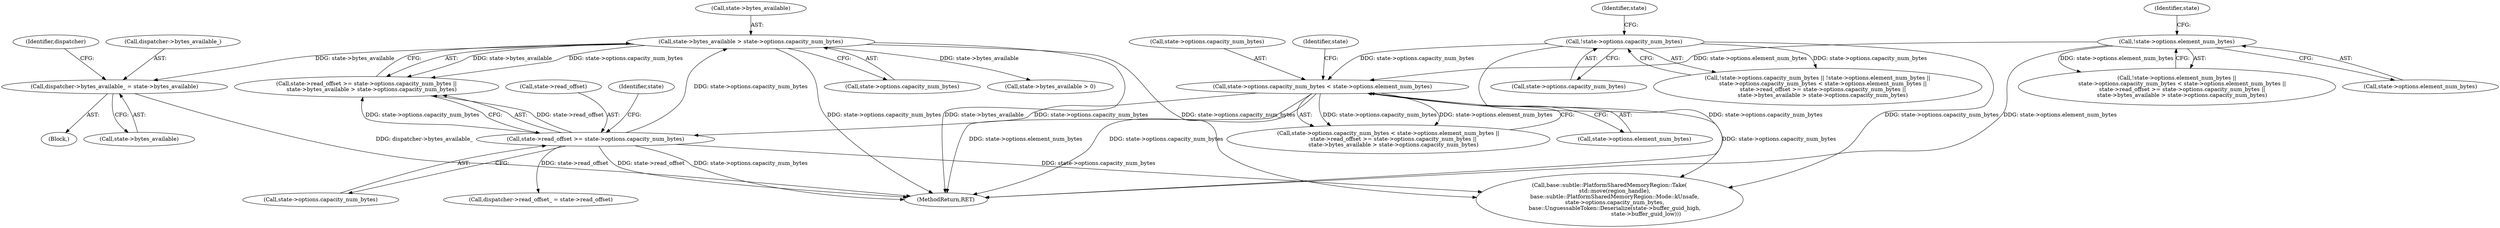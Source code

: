 digraph "0_Chrome_66e24a8793615bd9d5c238b1745b093090e1f72d@pointer" {
"1000253" [label="(Call,dispatcher->bytes_available_ = state->bytes_available)"];
"1000167" [label="(Call,state->bytes_available > state->options.capacity_num_bytes)"];
"1000158" [label="(Call,state->read_offset >= state->options.capacity_num_bytes)"];
"1000146" [label="(Call,state->options.capacity_num_bytes < state->options.element_num_bytes)"];
"1000132" [label="(Call,!state->options.capacity_num_bytes)"];
"1000139" [label="(Call,!state->options.element_num_bytes)"];
"1000132" [label="(Call,!state->options.capacity_num_bytes)"];
"1000131" [label="(Call,!state->options.capacity_num_bytes || !state->options.element_num_bytes ||\n      state->options.capacity_num_bytes < state->options.element_num_bytes ||\n      state->read_offset >= state->options.capacity_num_bytes ||\n      state->bytes_available > state->options.capacity_num_bytes)"];
"1000244" [label="(Block,)"];
"1000171" [label="(Call,state->options.capacity_num_bytes)"];
"1000145" [label="(Call,state->options.capacity_num_bytes < state->options.element_num_bytes ||\n      state->read_offset >= state->options.capacity_num_bytes ||\n      state->bytes_available > state->options.capacity_num_bytes)"];
"1000133" [label="(Call,state->options.capacity_num_bytes)"];
"1000142" [label="(Identifier,state)"];
"1000264" [label="(Call,state->bytes_available > 0)"];
"1000162" [label="(Call,state->options.capacity_num_bytes)"];
"1000152" [label="(Call,state->options.element_num_bytes)"];
"1000159" [label="(Call,state->read_offset)"];
"1000147" [label="(Call,state->options.capacity_num_bytes)"];
"1000254" [label="(Call,dispatcher->bytes_available_)"];
"1000138" [label="(Call,!state->options.element_num_bytes ||\n      state->options.capacity_num_bytes < state->options.element_num_bytes ||\n      state->read_offset >= state->options.capacity_num_bytes ||\n      state->bytes_available > state->options.capacity_num_bytes)"];
"1000297" [label="(MethodReturn,RET)"];
"1000158" [label="(Call,state->read_offset >= state->options.capacity_num_bytes)"];
"1000169" [label="(Identifier,state)"];
"1000139" [label="(Call,!state->options.element_num_bytes)"];
"1000253" [label="(Call,dispatcher->bytes_available_ = state->bytes_available)"];
"1000140" [label="(Call,state->options.element_num_bytes)"];
"1000207" [label="(Call,base::subtle::PlatformSharedMemoryRegion::Take(\n      std::move(region_handle),\n      base::subtle::PlatformSharedMemoryRegion::Mode::kUnsafe,\n      state->options.capacity_num_bytes,\n      base::UnguessableToken::Deserialize(state->buffer_guid_high,\n                                          state->buffer_guid_low)))"];
"1000167" [label="(Call,state->bytes_available > state->options.capacity_num_bytes)"];
"1000262" [label="(Identifier,dispatcher)"];
"1000257" [label="(Call,state->bytes_available)"];
"1000168" [label="(Call,state->bytes_available)"];
"1000146" [label="(Call,state->options.capacity_num_bytes < state->options.element_num_bytes)"];
"1000157" [label="(Call,state->read_offset >= state->options.capacity_num_bytes ||\n      state->bytes_available > state->options.capacity_num_bytes)"];
"1000149" [label="(Identifier,state)"];
"1000246" [label="(Call,dispatcher->read_offset_ = state->read_offset)"];
"1000160" [label="(Identifier,state)"];
"1000253" -> "1000244"  [label="AST: "];
"1000253" -> "1000257"  [label="CFG: "];
"1000254" -> "1000253"  [label="AST: "];
"1000257" -> "1000253"  [label="AST: "];
"1000262" -> "1000253"  [label="CFG: "];
"1000253" -> "1000297"  [label="DDG: dispatcher->bytes_available_"];
"1000167" -> "1000253"  [label="DDG: state->bytes_available"];
"1000167" -> "1000157"  [label="AST: "];
"1000167" -> "1000171"  [label="CFG: "];
"1000168" -> "1000167"  [label="AST: "];
"1000171" -> "1000167"  [label="AST: "];
"1000157" -> "1000167"  [label="CFG: "];
"1000167" -> "1000297"  [label="DDG: state->bytes_available"];
"1000167" -> "1000297"  [label="DDG: state->options.capacity_num_bytes"];
"1000167" -> "1000157"  [label="DDG: state->bytes_available"];
"1000167" -> "1000157"  [label="DDG: state->options.capacity_num_bytes"];
"1000158" -> "1000167"  [label="DDG: state->options.capacity_num_bytes"];
"1000167" -> "1000207"  [label="DDG: state->options.capacity_num_bytes"];
"1000167" -> "1000264"  [label="DDG: state->bytes_available"];
"1000158" -> "1000157"  [label="AST: "];
"1000158" -> "1000162"  [label="CFG: "];
"1000159" -> "1000158"  [label="AST: "];
"1000162" -> "1000158"  [label="AST: "];
"1000169" -> "1000158"  [label="CFG: "];
"1000157" -> "1000158"  [label="CFG: "];
"1000158" -> "1000297"  [label="DDG: state->read_offset"];
"1000158" -> "1000297"  [label="DDG: state->options.capacity_num_bytes"];
"1000158" -> "1000157"  [label="DDG: state->read_offset"];
"1000158" -> "1000157"  [label="DDG: state->options.capacity_num_bytes"];
"1000146" -> "1000158"  [label="DDG: state->options.capacity_num_bytes"];
"1000158" -> "1000207"  [label="DDG: state->options.capacity_num_bytes"];
"1000158" -> "1000246"  [label="DDG: state->read_offset"];
"1000146" -> "1000145"  [label="AST: "];
"1000146" -> "1000152"  [label="CFG: "];
"1000147" -> "1000146"  [label="AST: "];
"1000152" -> "1000146"  [label="AST: "];
"1000160" -> "1000146"  [label="CFG: "];
"1000145" -> "1000146"  [label="CFG: "];
"1000146" -> "1000297"  [label="DDG: state->options.element_num_bytes"];
"1000146" -> "1000297"  [label="DDG: state->options.capacity_num_bytes"];
"1000146" -> "1000145"  [label="DDG: state->options.capacity_num_bytes"];
"1000146" -> "1000145"  [label="DDG: state->options.element_num_bytes"];
"1000132" -> "1000146"  [label="DDG: state->options.capacity_num_bytes"];
"1000139" -> "1000146"  [label="DDG: state->options.element_num_bytes"];
"1000146" -> "1000207"  [label="DDG: state->options.capacity_num_bytes"];
"1000132" -> "1000131"  [label="AST: "];
"1000132" -> "1000133"  [label="CFG: "];
"1000133" -> "1000132"  [label="AST: "];
"1000142" -> "1000132"  [label="CFG: "];
"1000131" -> "1000132"  [label="CFG: "];
"1000132" -> "1000297"  [label="DDG: state->options.capacity_num_bytes"];
"1000132" -> "1000131"  [label="DDG: state->options.capacity_num_bytes"];
"1000132" -> "1000207"  [label="DDG: state->options.capacity_num_bytes"];
"1000139" -> "1000138"  [label="AST: "];
"1000139" -> "1000140"  [label="CFG: "];
"1000140" -> "1000139"  [label="AST: "];
"1000149" -> "1000139"  [label="CFG: "];
"1000138" -> "1000139"  [label="CFG: "];
"1000139" -> "1000297"  [label="DDG: state->options.element_num_bytes"];
"1000139" -> "1000138"  [label="DDG: state->options.element_num_bytes"];
}

